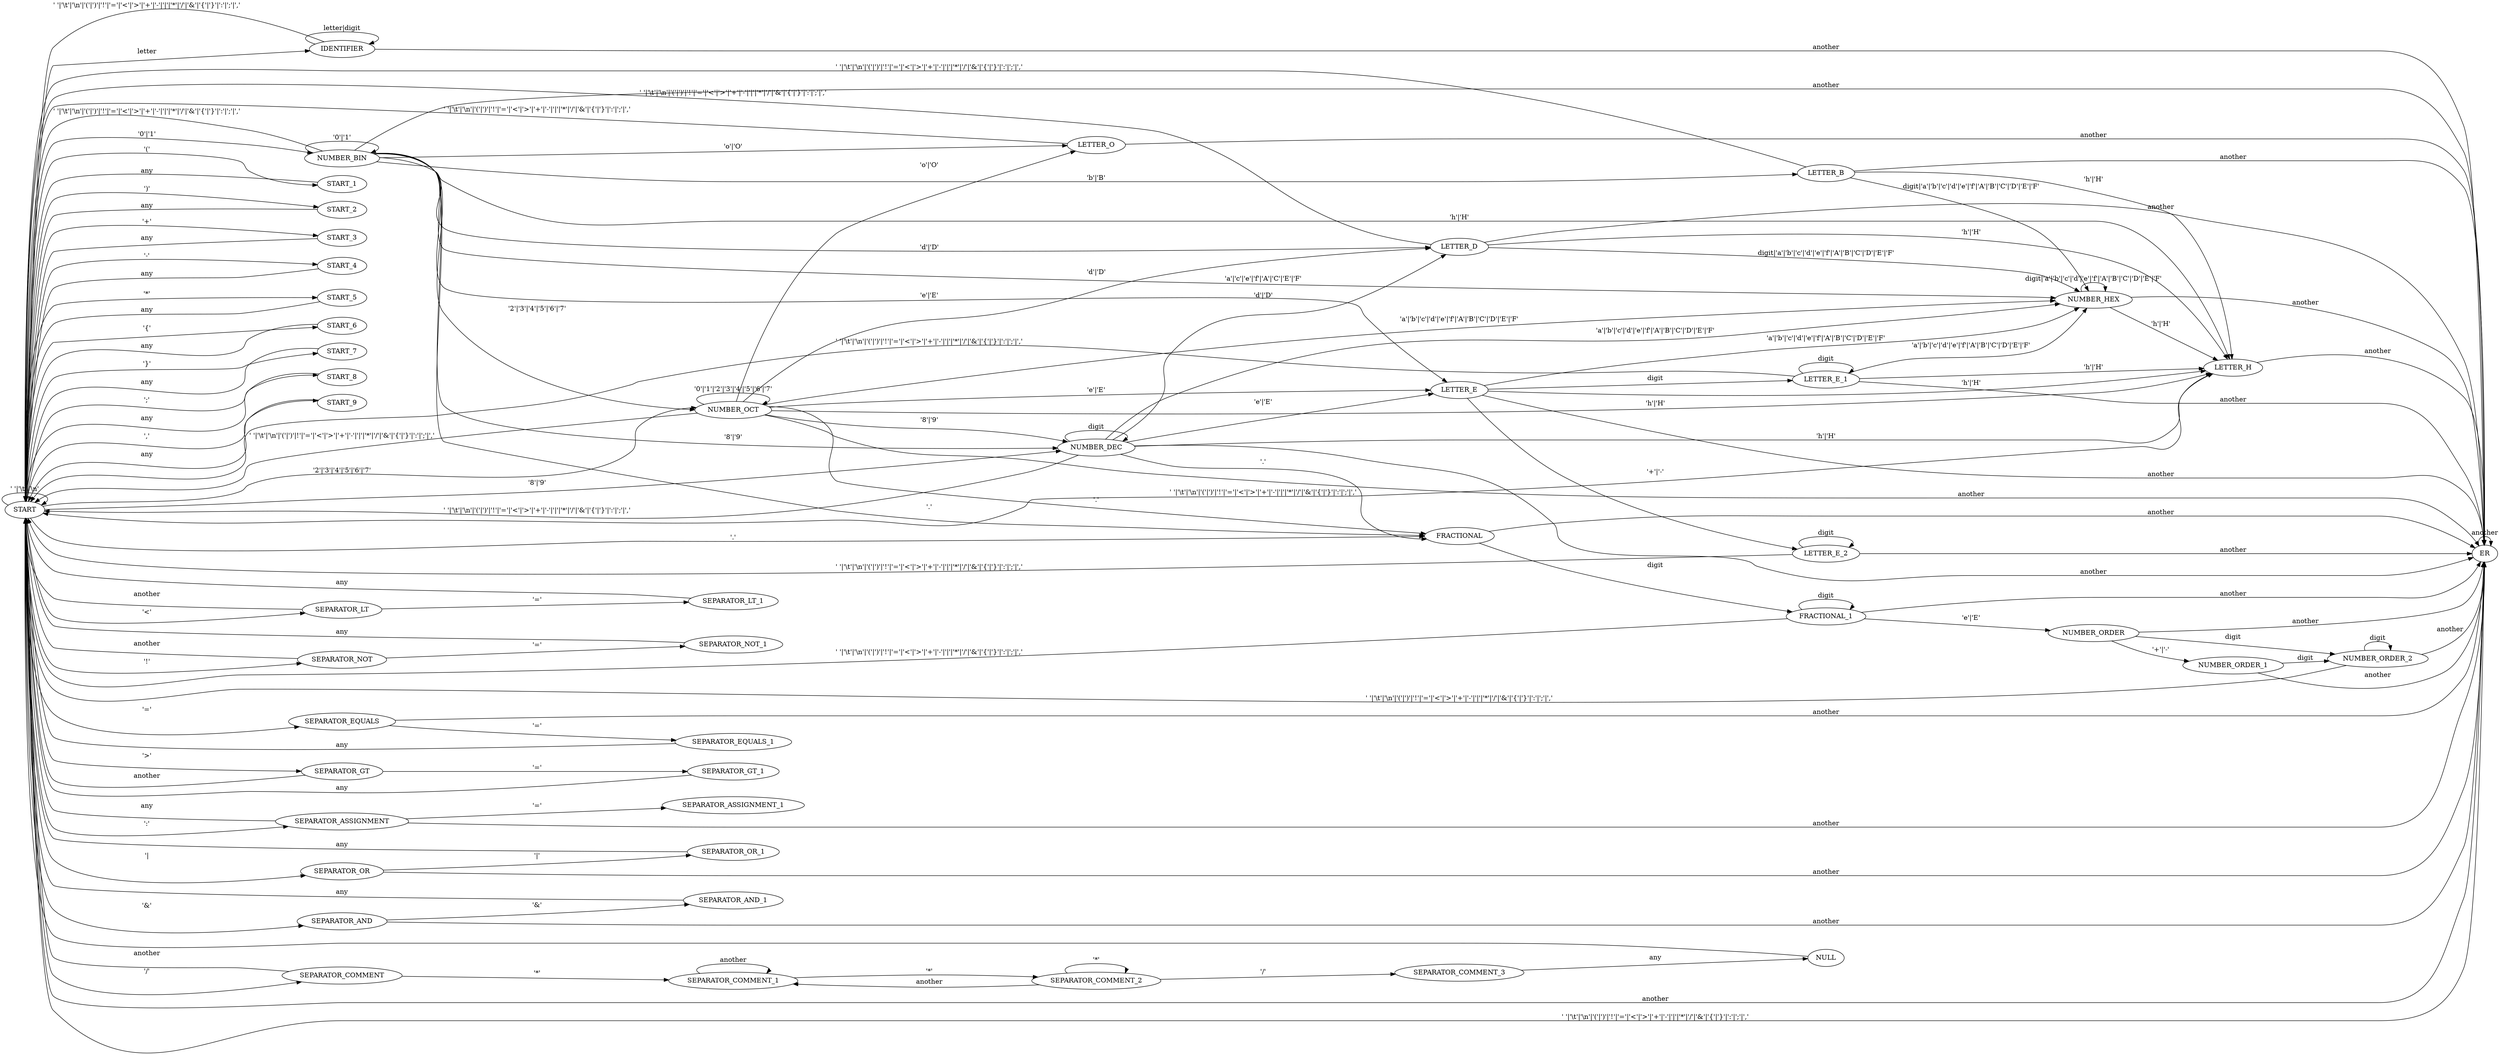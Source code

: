 digraph finite_state_machine {
    
    node [name="ER"];
    node [name="START"];
    node [name="START_1"];
    node [name="START_2"];
    node [name="START_3"];
    node [name="START_4"];
    node [name="START_5"];
    node [name="START_6"];
    node [name="START_7"];
    node [name="START_8"];
    node [name="START_9"];
    node [name="START_10"];
    
    node [name="IDENTIFIER"];
    node [name="NUMBER_BIN"];
    node [name="NUMBER_OCT"];
    node [name="NUMBER_DEC"];
    node [name="NUMBER_HEX"];
    node [name="NUMBER_ORDER"];
    node [name="NUMBER_ORDER_1"];
    node [name="NUMBER_ORDER_2"];
    node [name="FRACTIONAL"];
    node [name="FRACTIONAL_1"];
    node [name="LETTER_B"];
    node [name="LETTER_D"];
    node [name="LETTER_E"];
    node [name="LETTER_E_1"];
    node [name="LETTER_E_2"];
    node [name="LETTER_H"];
    node [name="LETTER_O"];

    node [name="SEPARATOR_EQUALS"];
    node [name="SEPARATOR_EQUALS_1"];
    node [name="SEPARATOR_OR"];
    node [name="SEPARATOR_OR_1"];
    node [name="SEPARATOR_AND"];
    node [name="SEPARATOR_AND_1"];
    node [name="SEPARATOR_ASSIGNMENT"];
    node [name="SEPARATOR_NOT"];
    node [name="SEPARATOR_NOT_1"];
    node [name="SEPARATOR_LT"];
    node [name="SEPARATOR_LT_1"];
    node [name="SEPARATOR_GT"];
    node [name="SEPARATOR_GT_1"];
    node [name="SEPARATOR_COMMENT"];
    node [name="SEPARATOR_COMMENT_1"];
    node [name="SEPARATOR_COMMENT_2"];
    node [name="SEPARATOR_COMMENT_3"];
    node [name="NULL"];


    "START" -> "IDENTIFIER" [label="letter"];
    "START" -> "NUMBER_BIN" [label="'0'|'1'"];
    "START" -> "NUMBER_OCT" [label="'2'|'3'|'4'|'5'|'6'|'7'"];
    "START" -> "NUMBER_DEC" [label="'8'|'9'"];
    "START" -> "FRACTIONAL" [label="'.'"];
    "START" -> "START" [label="' '|'\\t'|'\\n'"];
    "START" -> "START_1" [label="'('"];

    "START_1" -> "START" [label="any"];
    "START_2" -> "START" [label="any"];
    "START_3" -> "START" [label="any"];
    "START_4" -> "START" [label="any"];
    "START_5" -> "START" [label="any"];
    "START_6" -> "START" [label="any"];
    "START_7" -> "START" [label="any"];
    "START_8" -> "START" [label="any"];
    "START_9" -> "START" [label="any"];

    "START" -> "START_2" [label="')'"];
    "START" -> "START_3" [label="'+'"];
    "START" -> "START_4" [label="'-'"];
    "START" -> "START_5" [label="'*'"];
    "START" -> "START_6" [label="'{'"];
    "START" -> "START_7" [label="'}'"];
    "START" -> "START_8" [label="';'"];
    "START" -> "START_9" [label="','"];

    "START" -> "SEPARATOR_NOT" [label="'!'"];
    "START" -> "SEPARATOR_EQUALS" [label="'='"];
    "START" -> "SEPARATOR_LT" [label="'<'"];
    "START" -> "SEPARATOR_GT" [label="'>'"];
    "START" -> "SEPARATOR_OR" [label="'|"];
    "START" -> "SEPARATOR_AND" [label="'&'"];
    "START" -> "SEPARATOR_ASSIGNMENT" [label="':'"];
    "START" -> "SEPARATOR_COMMENT" [label="'/'"];
    "START" -> "ER" [label="another"];


    "IDENTIFIER" -> "IDENTIFIER" [label="letter|digit"];
    "IDENTIFIER" -> "START" [label="' '|'\\t'|'\\n'|'('|')'|'!'|'='|'<'|'>'|'+'|'-'|'|'|'*'|'/'|'&'|'{'|'}'|':'|';'|','"];
    "IDENTIFIER" -> "ER" [label="another"];

    "SEPARATOR_EQUALS" -> "SEPARATOR_EQUALS_1" [label="'='"];
    "SEPARATOR_EQUALS" -> "ER" [label="another"];
    "SEPARATOR_EQUALS_1" -> "START" [label="any"];

    "SEPARATOR_LT" -> "SEPARATOR_LT_1" [label="'='"];
    "SEPARATOR_LT" -> "START" [label="another"];
    "SEPARATOR_LT_1" -> "START" [label="any"];

    "SEPARATOR_GT" -> "SEPARATOR_GT_1" [label="'='"];
    "SEPARATOR_GT" -> "START" [label="another"];
    "SEPARATOR_GT_1" -> "START" [label="any"];

    "SEPARATOR_OR" -> "SEPARATOR_OR_1" [label="'|'"];
    "SEPARATOR_OR" -> "ER" [label="another"];
    "SEPARATOR_OR_1" -> "START" [label="any"];

    "SEPARATOR_AND" -> "SEPARATOR_AND_1" [label="'&'"];
    "SEPARATOR_AND" -> "ER" [label="another"];
    "SEPARATOR_AND_1" -> "START" [label="any"];

    "SEPARATOR_ASSIGNMENT" -> "SEPARATOR_ASSIGNMENT_1" [label="'='"];
    "SEPARATOR_ASSIGNMENT" -> "ER" [label="another"];
    "SEPARATOR_ASSIGNMENT" -> "START" [label="any"];

    "SEPARATOR_COMMENT" -> "SEPARATOR_COMMENT_1" [label="'*'"];
    "SEPARATOR_COMMENT" -> "START" [label="another"];
    "SEPARATOR_COMMENT_1" -> "SEPARATOR_COMMENT_2" [label="'*'"];
    "SEPARATOR_COMMENT_1" -> "SEPARATOR_COMMENT_1" [label="another"];

    "SEPARATOR_COMMENT_2" -> "SEPARATOR_COMMENT_3" [label="'/'"];
    "SEPARATOR_COMMENT_2" -> "SEPARATOR_COMMENT_2" [label="'*'"];
    "SEPARATOR_COMMENT_2" -> "SEPARATOR_COMMENT_1" [label="another"];
    "SEPARATOR_COMMENT_3" -> "NULL" [label="any"];

    "SEPARATOR_NOT" -> "SEPARATOR_NOT_1" [label="'='"];
    "SEPARATOR_NOT" -> "START" [label="another"];
    "SEPARATOR_NOT_1" -> "START" [label="any"];

    "NUMBER_BIN" -> "NUMBER_BIN" [label="'0'|'1'"];
    "NUMBER_BIN" -> "NUMBER_OCT" [label="'2'|'3'|'4'|'5'|'6'|'7'"];
    "NUMBER_BIN" -> "NUMBER_DEC" [label="'8'|'9'"];
    "NUMBER_BIN" -> "LETTER_E" [label="'e'|'E'"];
    "NUMBER_BIN" -> "FRACTIONAL" [label="'.'"];
    "NUMBER_BIN" -> "LETTER_B" [label="'b'|'B'"];
    "NUMBER_BIN" -> "LETTER_O" [label="'o'|'O'"];
    "NUMBER_BIN" -> "LETTER_D" [label="'d'|'D'"];
    "NUMBER_BIN" -> "START" [label="' '|'\\t'|'\\n'|'('|')'|'!'|'='|'<'|'>'|'+'|'-'|'|'|'*'|'/'|'&'|'{'|'}'|':'|';'|','"];
    "NUMBER_BIN" -> "NUMBER_HEX" [label="'a'|'c'|'e'|'f'|'A'|'C'|'E'|'F'"];
    "NUMBER_BIN" -> "LETTER_H" [label="'h'|'H'"];
    "NUMBER_BIN" -> "ER" [label="another"];

    "LETTER_B" -> "START" [label="' '|'\\t'|'\\n'|'('|')'|'!'|'='|'<'|'>'|'+'|'-'|'|'|'*'|'/'|'&'|'{'|'}'|':'|';'|','"];
    "LETTER_B" -> "NUMBER_HEX" [label="digit|'a'|'b'|'c'|'d'|'e'|'f'|'A'|'B'|'C'|'D'|'E'|'F'"];
    "LETTER_B" -> "LETTER_H" [label="'h'|'H'"];
    "LETTER_B" -> "ER" [label="another"];

    "LETTER_D" -> "START" [label="' '|'\\t'|'\\n'|'('|')'|'!'|'='|'<'|'>'|'+'|'-'|'|'|'*'|'/'|'&'|'{'|'}'|':'|';'|','"];
    "LETTER_D" -> "NUMBER_HEX" [label="digit|'a'|'b'|'c'|'d'|'e'|'f'|'A'|'B'|'C'|'D'|'E'|'F'"];
    "LETTER_D" -> "LETTER_H" [label="'h'|'H'"];
    "LETTER_D" -> "ER" [label="another"];

    "LETTER_E" -> "LETTER_E_2" [label="'+'|'-'"];
    "LETTER_E" -> "NUMBER_HEX" [label="'a'|'b'|'c'|'d'|'e'|'f'|'A'|'B'|'C'|'D'|'E'|'F'"];
    "LETTER_E" -> "LETTER_H" [label="'h'|'H'"];
    "LETTER_E" -> "LETTER_E_1" [label="digit"];
    "LETTER_E" -> "ER" [label="another"];

    "LETTER_E_1" -> "LETTER_E_1" [label="digit"];
    "LETTER_E_1" -> "LETTER_H" [label="'h'|'H'"];
    "LETTER_E_1" -> "NUMBER_HEX" [label="'a'|'b'|'c'|'d'|'e'|'f'|'A'|'B'|'C'|'D'|'E'|'F'"];
    "LETTER_E_1" -> "START" [label="' '|'\\t'|'\\n'|'('|')'|'!'|'='|'<'|'>'|'+'|'-'|'|'|'*'|'/'|'&'|'{'|'}'|':'|';'|','"];
    "LETTER_E_1" -> "ER" [label="another"];

    "LETTER_E_2" -> "LETTER_E_2" [label="digit"];
    "LETTER_E_2" -> "START" [label="' '|'\\t'|'\\n'|'('|')'|'!'|'='|'<'|'>'|'+'|'-'|'|'|'*'|'/'|'&'|'{'|'}'|':'|';'|','"];
    "LETTER_E_2" -> "ER" [label="another"];

    "LETTER_H" -> "START" [label="' '|'\\t'|'\\n'|'('|')'|'!'|'='|'<'|'>'|'+'|'-'|'|'|'*'|'/'|'&'|'{'|'}'|':'|';'|','"];
    "LETTER_H" -> "ER" [label="another"];

    "LETTER_O" -> "START" [label="' '|'\\t'|'\\n'|'('|')'|'!'|'='|'<'|'>'|'+'|'-'|'|'|'*'|'/'|'&'|'{'|'}'|':'|';'|','"];
    "LETTER_O" -> "ER" [label="another"];

    "NUMBER_OCT" -> "NUMBER_OCT" [label="'0'|'1'|'2'|'3'|'4'|'5'|'6'|'7'"];
    "NUMBER_OCT" -> "NUMBER_DEC" [label="'8'|'9'"];
    "NUMBER_OCT" -> "LETTER_E" [label="'e'|'E'"];
    "NUMBER_OCT" -> "FRACTIONAL" [label="'.'"];
    "NUMBER_OCT" -> "LETTER_O" [label="'o'|'O'"];
    "NUMBER_OCT" -> "LETTER_D" [label="'d'|'D'"];
    "NUMBER_OCT" -> "START" [label="' '|'\\t'|'\\n'|'('|')'|!'|'='|'<'|'>'|'+'|'-'|'|'|'*'|'/'|'&'|'{'|'}'|':'|';'|','"];
    "NUMBER_OCT" -> "LETTER_H" [label="'h'|'H'"];
    "NUMBER_OCT" -> "NUMBER_HEX" [label="'a'|'b'|'c'|'d'|'e'|'f'|'A'|'B'|'C'|'D'|'E'|'F'"];
    "NUMBER_OCT" -> "ER" [label="another"];

    "NUMBER_DEC" -> "NUMBER_DEC" [label="digit"];
    "NUMBER_DEC" -> "LETTER_E" [label="'e'|'E'"];
    "NUMBER_DEC" -> "FRACTIONAL" [label="'.'"];
    "NUMBER_DEC" -> "LETTER_D" [label="'d'|'D'"];
    "NUMBER_DEC" -> "LETTER_H" [label="'h'|'H'"];
    "NUMBER_DEC" -> "NUMBER_HEX" [label="'a'|'b'|'c'|'d'|'e'|'f'|'A'|'B'|'C'|'D'|'E'|'F'"];
    "NUMBER_DEC" -> "START" [label="' '|'\\t'|'\\n'|'('|')'|'!'|'='|'<'|'>'|'+'|'-'|'|'|'*'|'/'|'&'|'{'|'}'|':'|';'|','"];
    "NUMBER_DEC" -> "ER" [label="another"];

    "NUMBER_HEX" -> "NUMBER_HEX" [label="digit|'a'|'b'|'c'|'d'|'e'|'f'|'A'|'B'|'C'|'D'|'E'|'F'"];
    "NUMBER_HEX" -> "LETTER_H" [label="'h'|'H'"];
    "NUMBER_HEX" -> "ER" [label="another"];

    "FRACTIONAL" -> "FRACTIONAL_1" [label="digit"];
    "FRACTIONAL" -> "ER" [label="another"];

    "FRACTIONAL_1" -> "FRACTIONAL_1" [label="digit"];
    "FRACTIONAL_1" -> "NUMBER_ORDER" [label="'e'|'E'"];
    "FRACTIONAL_1" -> "START" [label="' '|'\\t'|'\\n'|'('|')'|'!'|'='|'<'|'>'|'+'|'-'|'|'|'*'|'/'|'&'|'{'|'}'|':'|';'|','"];
    "FRACTIONAL_1" -> "ER" [label="another"];

    "NUMBER_ORDER" -> "NUMBER_ORDER_1" [label="'+'|'-'"];
    "NUMBER_ORDER" -> "NUMBER_ORDER_2" [label="digit"];
    "NUMBER_ORDER" -> "ER" [label="another"];

    "NUMBER_ORDER_1" -> "NUMBER_ORDER_2" [label="digit"];
    "NUMBER_ORDER_1" -> "ER" [label="another"];

    "NUMBER_ORDER_2" -> "NUMBER_ORDER_2" [label="digit"];
    "NUMBER_ORDER_2" -> "START" [label="' '|'\\t'|'\\n'|'('|')'|'!'|'='|'<'|'>'|'+'|'-'|'|'|'*'|'/'|'&'|'{'|'}'|':'|';'|','"];
    "NUMBER_ORDER_2" -> "ER" [label="another"];

    "ER" -> "START" [label="' '|'\\t'|'\\n'|'('|')'|'!'|'='|'<'|'>'|'+'|'-'|'|'|'*'|'/'|'&'|'{'|'}'|':'|';'|','"];
    "ER" -> "ER" [label="another"];

    "NULL" -> "START";
    
	rankdir=LR;
	node [shape = circle];
}